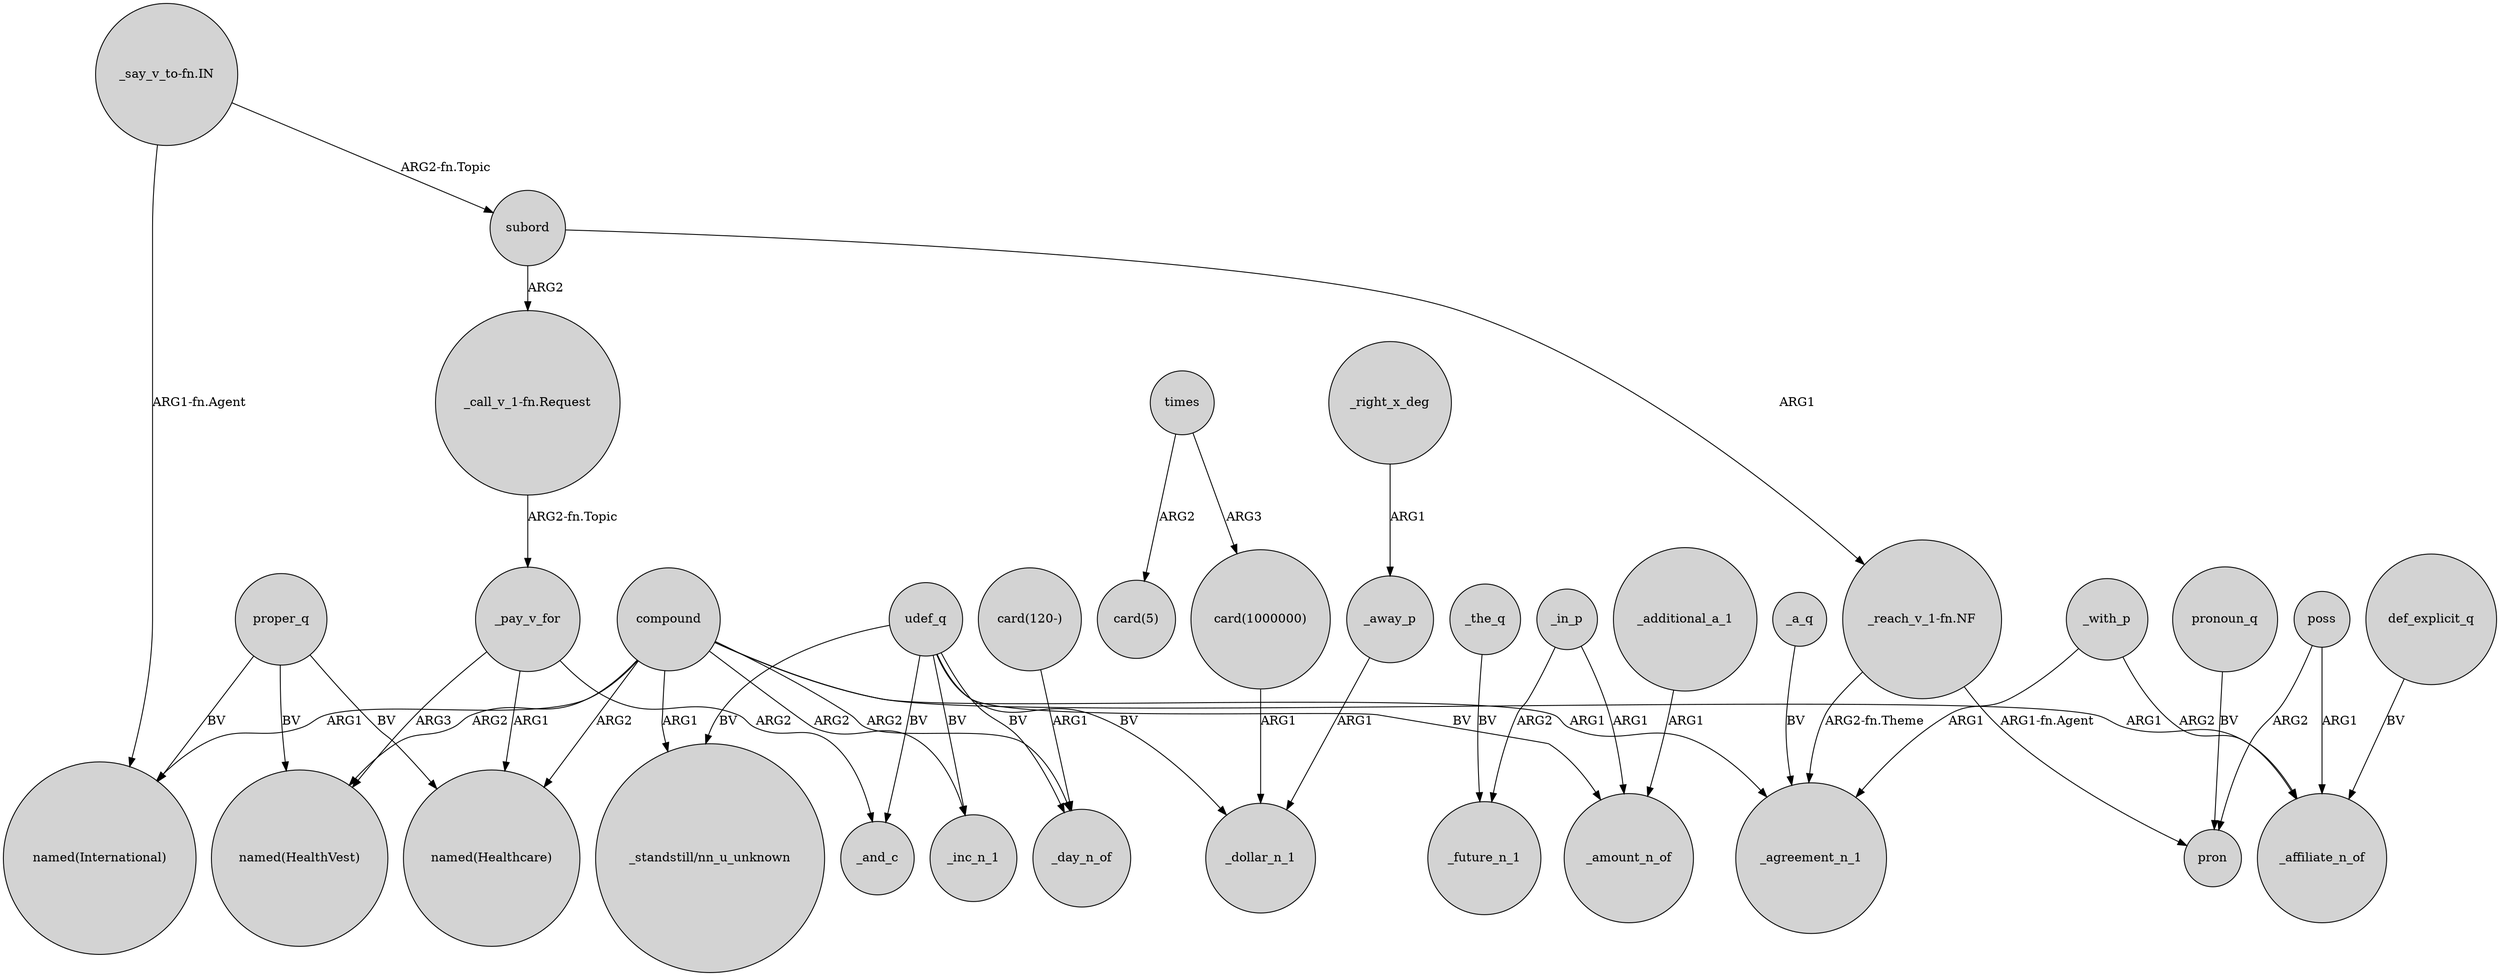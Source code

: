 digraph {
	node [shape=circle style=filled]
	compound -> "named(International)" [label=ARG1]
	times -> "card(5)" [label=ARG2]
	compound -> "named(Healthcare)" [label=ARG2]
	"card(1000000)" -> _dollar_n_1 [label=ARG1]
	udef_q -> _inc_n_1 [label=BV]
	poss -> pron [label=ARG2]
	udef_q -> _amount_n_of [label=BV]
	_right_x_deg -> _away_p [label=ARG1]
	compound -> _day_n_of [label=ARG2]
	_in_p -> _future_n_1 [label=ARG2]
	def_explicit_q -> _affiliate_n_of [label=BV]
	udef_q -> _day_n_of [label=BV]
	_pay_v_for -> "named(HealthVest)" [label=ARG3]
	compound -> "_standstill/nn_u_unknown" [label=ARG1]
	pronoun_q -> pron [label=BV]
	poss -> _affiliate_n_of [label=ARG1]
	"_say_v_to-fn.IN" -> "named(International)" [label="ARG1-fn.Agent"]
	subord -> "_call_v_1-fn.Request" [label=ARG2]
	times -> "card(1000000)" [label=ARG3]
	_a_q -> _agreement_n_1 [label=BV]
	"card(120-)" -> _day_n_of [label=ARG1]
	_away_p -> _dollar_n_1 [label=ARG1]
	compound -> _affiliate_n_of [label=ARG1]
	_in_p -> _amount_n_of [label=ARG1]
	compound -> _agreement_n_1 [label=ARG1]
	"_say_v_to-fn.IN" -> subord [label="ARG2-fn.Topic"]
	"_reach_v_1-fn.NF" -> pron [label="ARG1-fn.Agent"]
	_with_p -> _affiliate_n_of [label=ARG2]
	_with_p -> _agreement_n_1 [label=ARG1]
	udef_q -> "_standstill/nn_u_unknown" [label=BV]
	_additional_a_1 -> _amount_n_of [label=ARG1]
	subord -> "_reach_v_1-fn.NF" [label=ARG1]
	compound -> "named(HealthVest)" [label=ARG2]
	proper_q -> "named(Healthcare)" [label=BV]
	_pay_v_for -> "named(Healthcare)" [label=ARG1]
	udef_q -> _and_c [label=BV]
	compound -> _inc_n_1 [label=ARG2]
	proper_q -> "named(HealthVest)" [label=BV]
	_pay_v_for -> _and_c [label=ARG2]
	"_reach_v_1-fn.NF" -> _agreement_n_1 [label="ARG2-fn.Theme"]
	udef_q -> _dollar_n_1 [label=BV]
	_the_q -> _future_n_1 [label=BV]
	proper_q -> "named(International)" [label=BV]
	"_call_v_1-fn.Request" -> _pay_v_for [label="ARG2-fn.Topic"]
}
